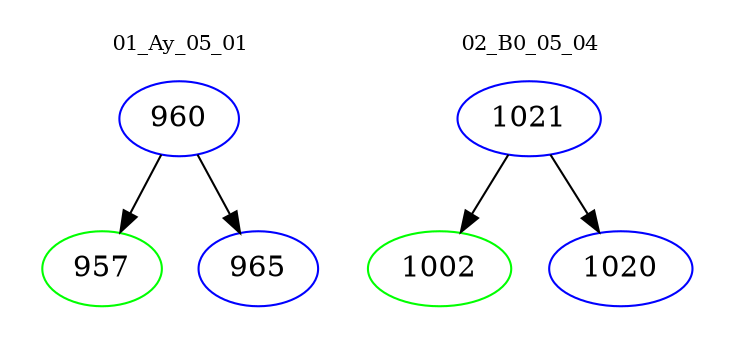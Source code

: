 digraph{
subgraph cluster_0 {
color = white
label = "01_Ay_05_01";
fontsize=10;
T0_960 [label="960", color="blue"]
T0_960 -> T0_957 [color="black"]
T0_957 [label="957", color="green"]
T0_960 -> T0_965 [color="black"]
T0_965 [label="965", color="blue"]
}
subgraph cluster_1 {
color = white
label = "02_B0_05_04";
fontsize=10;
T1_1021 [label="1021", color="blue"]
T1_1021 -> T1_1002 [color="black"]
T1_1002 [label="1002", color="green"]
T1_1021 -> T1_1020 [color="black"]
T1_1020 [label="1020", color="blue"]
}
}
